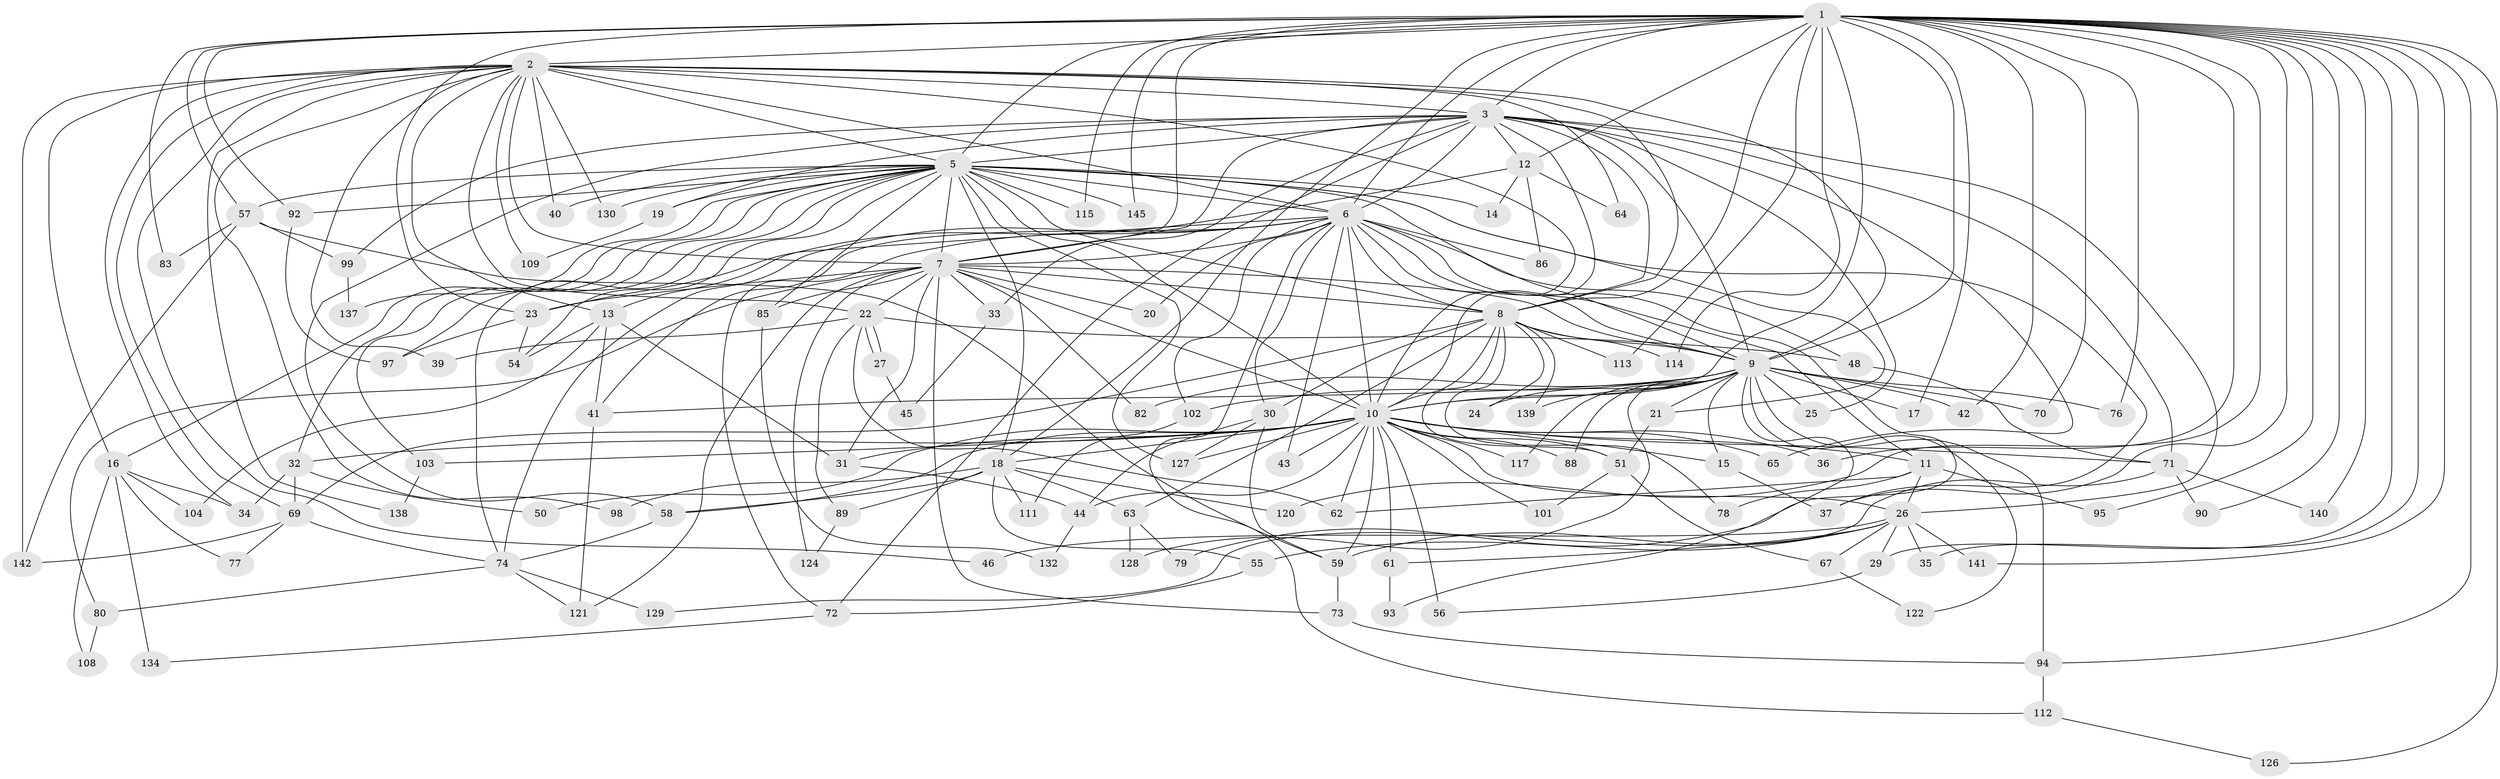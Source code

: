 // Generated by graph-tools (version 1.1) at 2025/23/03/03/25 07:23:46]
// undirected, 113 vertices, 268 edges
graph export_dot {
graph [start="1"]
  node [color=gray90,style=filled];
  1 [super="+4"];
  2 [super="+96"];
  3 [super="+49"];
  5 [super="+66"];
  6 [super="+107"];
  7 [super="+119"];
  8;
  9 [super="+53"];
  10 [super="+52"];
  11 [super="+38"];
  12;
  13;
  14;
  15;
  16;
  17;
  18 [super="+28"];
  19;
  20;
  21;
  22 [super="+133"];
  23 [super="+68"];
  24;
  25;
  26;
  27;
  29;
  30;
  31 [super="+47"];
  32 [super="+87"];
  33;
  34;
  35 [super="+123"];
  36;
  37 [super="+116"];
  39;
  40;
  41 [super="+135"];
  42;
  43;
  44 [super="+131"];
  45;
  46;
  48;
  50;
  51 [super="+84"];
  54 [super="+125"];
  55;
  56 [super="+105"];
  57 [super="+91"];
  58 [super="+110"];
  59 [super="+60"];
  61;
  62;
  63;
  64 [super="+81"];
  65;
  67;
  69;
  70;
  71 [super="+100"];
  72 [super="+106"];
  73;
  74 [super="+75"];
  76;
  77;
  78;
  79;
  80;
  82;
  83;
  85;
  86;
  88;
  89;
  90;
  92;
  93;
  94 [super="+118"];
  95;
  97 [super="+144"];
  98;
  99;
  101;
  102;
  103;
  104;
  108;
  109;
  111;
  112;
  113;
  114;
  115;
  117;
  120;
  121 [super="+143"];
  122;
  124;
  126;
  127 [super="+136"];
  128;
  129;
  130;
  132;
  134;
  137;
  138;
  139;
  140;
  141;
  142 [super="+146"];
  145;
  1 -- 2 [weight=2];
  1 -- 3 [weight=2];
  1 -- 5 [weight=2];
  1 -- 6 [weight=2];
  1 -- 7 [weight=2];
  1 -- 8 [weight=2];
  1 -- 9 [weight=3];
  1 -- 10 [weight=2];
  1 -- 12;
  1 -- 36;
  1 -- 42;
  1 -- 76;
  1 -- 95;
  1 -- 115;
  1 -- 120;
  1 -- 126;
  1 -- 140;
  1 -- 141;
  1 -- 23;
  1 -- 94;
  1 -- 70;
  1 -- 17;
  1 -- 145;
  1 -- 18;
  1 -- 83;
  1 -- 90;
  1 -- 92;
  1 -- 29;
  1 -- 35 [weight=2];
  1 -- 37;
  1 -- 113;
  1 -- 114;
  1 -- 57;
  2 -- 3;
  2 -- 5;
  2 -- 6;
  2 -- 7;
  2 -- 8;
  2 -- 9;
  2 -- 10;
  2 -- 13;
  2 -- 16;
  2 -- 22;
  2 -- 39;
  2 -- 40;
  2 -- 46;
  2 -- 64 [weight=2];
  2 -- 69;
  2 -- 98;
  2 -- 109;
  2 -- 130;
  2 -- 138;
  2 -- 34;
  2 -- 142;
  3 -- 5 [weight=2];
  3 -- 6;
  3 -- 7;
  3 -- 8;
  3 -- 9;
  3 -- 10;
  3 -- 12;
  3 -- 19;
  3 -- 25;
  3 -- 26;
  3 -- 33;
  3 -- 65;
  3 -- 71;
  3 -- 72;
  3 -- 99;
  3 -- 58;
  5 -- 6;
  5 -- 7;
  5 -- 8;
  5 -- 9;
  5 -- 10;
  5 -- 14;
  5 -- 16;
  5 -- 18;
  5 -- 19;
  5 -- 21;
  5 -- 32;
  5 -- 40;
  5 -- 54;
  5 -- 57;
  5 -- 74;
  5 -- 85;
  5 -- 92;
  5 -- 97;
  5 -- 103;
  5 -- 115;
  5 -- 127;
  5 -- 130;
  5 -- 137;
  5 -- 145;
  5 -- 37;
  6 -- 7;
  6 -- 8;
  6 -- 9;
  6 -- 10 [weight=2];
  6 -- 11;
  6 -- 20;
  6 -- 23;
  6 -- 30;
  6 -- 43;
  6 -- 48;
  6 -- 79;
  6 -- 86;
  6 -- 102;
  6 -- 112;
  6 -- 74;
  6 -- 72;
  6 -- 41;
  7 -- 8;
  7 -- 9;
  7 -- 10;
  7 -- 20;
  7 -- 22;
  7 -- 23;
  7 -- 31;
  7 -- 33;
  7 -- 73;
  7 -- 80;
  7 -- 82;
  7 -- 85 [weight=2];
  7 -- 121;
  7 -- 124;
  8 -- 9;
  8 -- 10;
  8 -- 24;
  8 -- 30;
  8 -- 51;
  8 -- 63;
  8 -- 69;
  8 -- 78;
  8 -- 113;
  8 -- 114;
  8 -- 139;
  9 -- 10;
  9 -- 15;
  9 -- 17;
  9 -- 21;
  9 -- 24;
  9 -- 25;
  9 -- 41;
  9 -- 42;
  9 -- 82;
  9 -- 88;
  9 -- 93;
  9 -- 94;
  9 -- 102;
  9 -- 117;
  9 -- 122;
  9 -- 128;
  9 -- 139;
  9 -- 70;
  9 -- 76;
  10 -- 11;
  10 -- 15;
  10 -- 18;
  10 -- 26;
  10 -- 31;
  10 -- 32;
  10 -- 36;
  10 -- 43;
  10 -- 44;
  10 -- 50;
  10 -- 56 [weight=2];
  10 -- 58;
  10 -- 59;
  10 -- 61;
  10 -- 62;
  10 -- 65;
  10 -- 71;
  10 -- 88;
  10 -- 101;
  10 -- 103;
  10 -- 117;
  10 -- 127;
  10 -- 51;
  11 -- 62;
  11 -- 26;
  11 -- 78;
  11 -- 95;
  12 -- 13;
  12 -- 14;
  12 -- 64;
  12 -- 86;
  13 -- 41;
  13 -- 54;
  13 -- 104;
  13 -- 31;
  15 -- 37;
  16 -- 34;
  16 -- 77;
  16 -- 104;
  16 -- 108;
  16 -- 134;
  18 -- 55;
  18 -- 58;
  18 -- 63;
  18 -- 98;
  18 -- 120;
  18 -- 89;
  18 -- 111;
  19 -- 109;
  21 -- 51;
  22 -- 27;
  22 -- 27;
  22 -- 39;
  22 -- 48;
  22 -- 89;
  22 -- 62;
  23 -- 97;
  23 -- 54;
  26 -- 29;
  26 -- 35;
  26 -- 46;
  26 -- 55;
  26 -- 59;
  26 -- 61;
  26 -- 67;
  26 -- 141;
  27 -- 45;
  29 -- 56;
  30 -- 44;
  30 -- 59;
  30 -- 127;
  31 -- 44;
  32 -- 34;
  32 -- 50;
  32 -- 69;
  33 -- 45;
  41 -- 121;
  44 -- 132;
  48 -- 71;
  51 -- 67;
  51 -- 101;
  55 -- 72;
  57 -- 83;
  57 -- 99;
  57 -- 142;
  57 -- 59;
  58 -- 74;
  59 -- 73;
  61 -- 93;
  63 -- 79;
  63 -- 128;
  67 -- 122;
  69 -- 77;
  69 -- 142;
  69 -- 74;
  71 -- 90;
  71 -- 129;
  71 -- 140;
  72 -- 134;
  73 -- 94;
  74 -- 80;
  74 -- 129;
  74 -- 121;
  80 -- 108;
  85 -- 132;
  89 -- 124;
  92 -- 97;
  94 -- 112;
  99 -- 137;
  102 -- 111;
  103 -- 138;
  112 -- 126;
}
